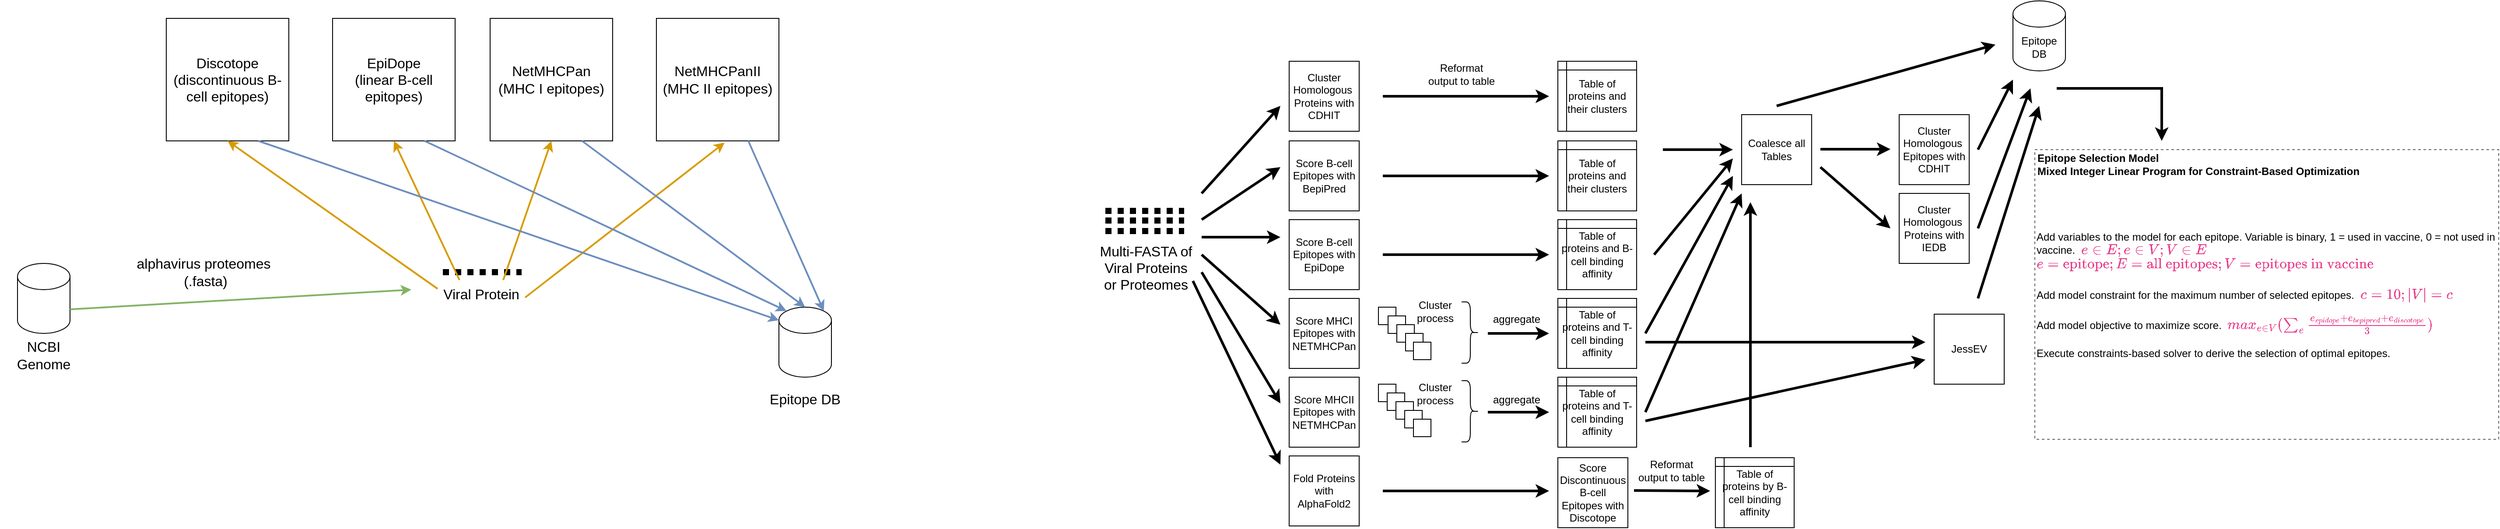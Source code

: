 <mxfile version="20.3.7" type="device"><diagram id="m3ReYj25WwglXKBBu0vJ" name="Page-1"><mxGraphModel dx="2164" dy="1023" grid="1" gridSize="10" guides="1" tooltips="1" connect="1" arrows="1" fold="1" page="1" pageScale="1" pageWidth="850" pageHeight="1100" math="1" shadow="0"><root><mxCell id="0"/><mxCell id="1" parent="0"/><mxCell id="ohq7_3i0Pk2bYMf_mqVB-1" value="" style="endArrow=none;dashed=1;html=1;dashPattern=1 1;strokeWidth=7;rounded=0;" parent="1" edge="1"><mxGeometry width="50" height="50" relative="1" as="geometry"><mxPoint x="566" y="380" as="sourcePoint"/><mxPoint x="656" y="380" as="targetPoint"/></mxGeometry></mxCell><mxCell id="ohq7_3i0Pk2bYMf_mqVB-3" value="&lt;font style=&quot;font-size: 16px;&quot;&gt;Viral Protein&lt;/font&gt;" style="text;whiteSpace=wrap;html=1;align=center;" parent="1" vertex="1"><mxGeometry x="560" y="389" width="100" height="40" as="geometry"/></mxCell><mxCell id="ohq7_3i0Pk2bYMf_mqVB-4" value="Discotope&lt;br&gt;(discontinuous B-cell epitopes)" style="whiteSpace=wrap;html=1;aspect=fixed;fontSize=16;" parent="1" vertex="1"><mxGeometry x="250" y="90" width="140" height="140" as="geometry"/></mxCell><mxCell id="ohq7_3i0Pk2bYMf_mqVB-5" value="EpiDope&lt;br&gt;(linear B-cell epitopes)" style="whiteSpace=wrap;html=1;aspect=fixed;fontSize=16;" parent="1" vertex="1"><mxGeometry x="440" y="90" width="140" height="140" as="geometry"/></mxCell><mxCell id="ohq7_3i0Pk2bYMf_mqVB-6" value="NetMHCPan&lt;br&gt;(MHC I epitopes)" style="whiteSpace=wrap;html=1;aspect=fixed;fontSize=16;" parent="1" vertex="1"><mxGeometry x="620" y="90" width="140" height="140" as="geometry"/></mxCell><mxCell id="ohq7_3i0Pk2bYMf_mqVB-7" value="NetMHCPanII&lt;br&gt;(MHC II epitopes)" style="whiteSpace=wrap;html=1;aspect=fixed;fontSize=16;" parent="1" vertex="1"><mxGeometry x="810" y="90" width="140" height="140" as="geometry"/></mxCell><mxCell id="ohq7_3i0Pk2bYMf_mqVB-8" value="" style="endArrow=classic;html=1;rounded=0;fontSize=16;strokeWidth=2;fillColor=#ffe6cc;strokeColor=#d79b00;entryX=0.5;entryY=1;entryDx=0;entryDy=0;exitX=0;exitY=0.25;exitDx=0;exitDy=0;" parent="1" source="ohq7_3i0Pk2bYMf_mqVB-3" target="ohq7_3i0Pk2bYMf_mqVB-4" edge="1"><mxGeometry width="50" height="50" relative="1" as="geometry"><mxPoint x="200" y="260" as="sourcePoint"/><mxPoint x="450" y="350" as="targetPoint"/></mxGeometry></mxCell><mxCell id="ohq7_3i0Pk2bYMf_mqVB-9" value="" style="endArrow=classic;html=1;rounded=0;fontSize=16;strokeWidth=2;fillColor=#ffe6cc;strokeColor=#d79b00;entryX=0.557;entryY=1.014;entryDx=0;entryDy=0;exitX=1;exitY=0.5;exitDx=0;exitDy=0;entryPerimeter=0;" parent="1" source="ohq7_3i0Pk2bYMf_mqVB-3" target="ohq7_3i0Pk2bYMf_mqVB-7" edge="1"><mxGeometry width="50" height="50" relative="1" as="geometry"><mxPoint x="570" y="409" as="sourcePoint"/><mxPoint x="330" y="240" as="targetPoint"/></mxGeometry></mxCell><mxCell id="ohq7_3i0Pk2bYMf_mqVB-10" value="" style="endArrow=classic;html=1;rounded=0;fontSize=16;strokeWidth=2;fillColor=#ffe6cc;strokeColor=#d79b00;entryX=0.5;entryY=1;entryDx=0;entryDy=0;exitX=0.25;exitY=0;exitDx=0;exitDy=0;" parent="1" source="ohq7_3i0Pk2bYMf_mqVB-3" target="ohq7_3i0Pk2bYMf_mqVB-5" edge="1"><mxGeometry width="50" height="50" relative="1" as="geometry"><mxPoint x="580" y="419" as="sourcePoint"/><mxPoint x="340" y="250" as="targetPoint"/></mxGeometry></mxCell><mxCell id="ohq7_3i0Pk2bYMf_mqVB-11" value="" style="endArrow=classic;html=1;rounded=0;fontSize=16;strokeWidth=2;fillColor=#ffe6cc;strokeColor=#d79b00;entryX=0.5;entryY=1;entryDx=0;entryDy=0;exitX=0.75;exitY=0;exitDx=0;exitDy=0;" parent="1" source="ohq7_3i0Pk2bYMf_mqVB-3" target="ohq7_3i0Pk2bYMf_mqVB-6" edge="1"><mxGeometry width="50" height="50" relative="1" as="geometry"><mxPoint x="590" y="429" as="sourcePoint"/><mxPoint x="350" y="260" as="targetPoint"/></mxGeometry></mxCell><mxCell id="ohq7_3i0Pk2bYMf_mqVB-14" value="" style="group" parent="1" vertex="1" connectable="0"><mxGeometry x="930" y="420" width="100" height="120" as="geometry"/></mxCell><mxCell id="ohq7_3i0Pk2bYMf_mqVB-12" value="" style="shape=cylinder3;whiteSpace=wrap;html=1;boundedLbl=1;backgroundOutline=1;size=15;fontSize=16;" parent="ohq7_3i0Pk2bYMf_mqVB-14" vertex="1"><mxGeometry x="20" width="60" height="80" as="geometry"/></mxCell><mxCell id="ohq7_3i0Pk2bYMf_mqVB-13" value="Epitope DB" style="text;html=1;strokeColor=none;fillColor=none;align=center;verticalAlign=middle;whiteSpace=wrap;rounded=0;fontSize=16;" parent="ohq7_3i0Pk2bYMf_mqVB-14" vertex="1"><mxGeometry y="90" width="100" height="30" as="geometry"/></mxCell><mxCell id="ohq7_3i0Pk2bYMf_mqVB-15" value="" style="endArrow=classic;html=1;rounded=0;fontSize=16;strokeWidth=2;fillColor=#dae8fc;strokeColor=#6c8ebf;entryX=0.855;entryY=0;entryDx=0;entryDy=4.35;exitX=0.75;exitY=1;exitDx=0;exitDy=0;entryPerimeter=0;" parent="1" source="ohq7_3i0Pk2bYMf_mqVB-7" target="ohq7_3i0Pk2bYMf_mqVB-12" edge="1"><mxGeometry width="50" height="50" relative="1" as="geometry"><mxPoint x="670" y="419" as="sourcePoint"/><mxPoint x="897.98" y="241.96" as="targetPoint"/></mxGeometry></mxCell><mxCell id="ohq7_3i0Pk2bYMf_mqVB-16" value="" style="endArrow=classic;html=1;rounded=0;fontSize=16;strokeWidth=2;fillColor=#dae8fc;strokeColor=#6c8ebf;entryX=0.5;entryY=0;entryDx=0;entryDy=0;exitX=0.75;exitY=1;exitDx=0;exitDy=0;entryPerimeter=0;" parent="1" source="ohq7_3i0Pk2bYMf_mqVB-6" target="ohq7_3i0Pk2bYMf_mqVB-12" edge="1"><mxGeometry width="50" height="50" relative="1" as="geometry"><mxPoint x="925" y="240" as="sourcePoint"/><mxPoint x="960" y="457.5" as="targetPoint"/></mxGeometry></mxCell><mxCell id="ohq7_3i0Pk2bYMf_mqVB-17" value="" style="endArrow=classic;html=1;rounded=0;fontSize=16;strokeWidth=2;fillColor=#dae8fc;strokeColor=#6c8ebf;entryX=0.145;entryY=0;entryDx=0;entryDy=4.35;exitX=0.75;exitY=1;exitDx=0;exitDy=0;entryPerimeter=0;" parent="1" source="ohq7_3i0Pk2bYMf_mqVB-5" target="ohq7_3i0Pk2bYMf_mqVB-12" edge="1"><mxGeometry width="50" height="50" relative="1" as="geometry"><mxPoint x="735" y="240" as="sourcePoint"/><mxPoint x="990" y="430" as="targetPoint"/></mxGeometry></mxCell><mxCell id="ohq7_3i0Pk2bYMf_mqVB-18" value="" style="endArrow=classic;html=1;rounded=0;fontSize=16;strokeWidth=2;fillColor=#dae8fc;strokeColor=#6c8ebf;entryX=0;entryY=0;entryDx=0;entryDy=15;exitX=0.75;exitY=1;exitDx=0;exitDy=0;entryPerimeter=0;" parent="1" source="ohq7_3i0Pk2bYMf_mqVB-4" target="ohq7_3i0Pk2bYMf_mqVB-12" edge="1"><mxGeometry width="50" height="50" relative="1" as="geometry"><mxPoint x="745" y="250" as="sourcePoint"/><mxPoint x="1000" y="440" as="targetPoint"/></mxGeometry></mxCell><mxCell id="ohq7_3i0Pk2bYMf_mqVB-20" value="" style="group" parent="1" vertex="1" connectable="0"><mxGeometry x="60" y="370" width="100" height="120" as="geometry"/></mxCell><mxCell id="ohq7_3i0Pk2bYMf_mqVB-21" value="" style="shape=cylinder3;whiteSpace=wrap;html=1;boundedLbl=1;backgroundOutline=1;size=15;fontSize=16;" parent="ohq7_3i0Pk2bYMf_mqVB-20" vertex="1"><mxGeometry x="20" width="60" height="80" as="geometry"/></mxCell><mxCell id="ohq7_3i0Pk2bYMf_mqVB-22" value="NCBI Genome" style="text;html=1;strokeColor=none;fillColor=none;align=center;verticalAlign=middle;whiteSpace=wrap;rounded=0;fontSize=16;" parent="ohq7_3i0Pk2bYMf_mqVB-20" vertex="1"><mxGeometry y="90" width="100" height="30" as="geometry"/></mxCell><mxCell id="ohq7_3i0Pk2bYMf_mqVB-23" value="" style="endArrow=classic;html=1;rounded=0;fontSize=16;strokeWidth=2;fillColor=#d5e8d4;strokeColor=#82b366;exitX=1;exitY=0;exitDx=0;exitDy=52.5;exitPerimeter=0;" parent="1" source="ohq7_3i0Pk2bYMf_mqVB-21" edge="1"><mxGeometry width="50" height="50" relative="1" as="geometry"><mxPoint x="570" y="409" as="sourcePoint"/><mxPoint x="530" y="400" as="targetPoint"/></mxGeometry></mxCell><mxCell id="ohq7_3i0Pk2bYMf_mqVB-24" value="alphavirus proteomes&amp;nbsp;&lt;br&gt;(.fasta)" style="text;html=1;strokeColor=none;fillColor=none;align=center;verticalAlign=middle;whiteSpace=wrap;rounded=0;fontSize=16;" parent="1" vertex="1"><mxGeometry x="210" y="360" width="170" height="40" as="geometry"/></mxCell><mxCell id="u0Q38jiCl86wMqjWvjI0-1" value="" style="endArrow=none;dashed=1;html=1;dashPattern=1 1;strokeWidth=7;rounded=0;" parent="1" edge="1"><mxGeometry width="50" height="50" relative="1" as="geometry"><mxPoint x="1323" y="310" as="sourcePoint"/><mxPoint x="1413" y="310" as="targetPoint"/></mxGeometry></mxCell><mxCell id="u0Q38jiCl86wMqjWvjI0-2" value="" style="endArrow=none;dashed=1;html=1;dashPattern=1 1;strokeWidth=7;rounded=0;" parent="1" edge="1"><mxGeometry width="50" height="50" relative="1" as="geometry"><mxPoint x="1323" y="321" as="sourcePoint"/><mxPoint x="1413" y="321" as="targetPoint"/></mxGeometry></mxCell><mxCell id="u0Q38jiCl86wMqjWvjI0-3" value="" style="endArrow=none;dashed=1;html=1;dashPattern=1 1;strokeWidth=7;rounded=0;" parent="1" edge="1"><mxGeometry width="50" height="50" relative="1" as="geometry"><mxPoint x="1323" y="333" as="sourcePoint"/><mxPoint x="1413" y="333" as="targetPoint"/></mxGeometry></mxCell><mxCell id="u0Q38jiCl86wMqjWvjI0-4" value="&lt;font style=&quot;font-size: 16px;&quot;&gt;Multi-FASTA of&lt;br&gt;Viral Proteins or Proteomes&lt;/font&gt;" style="text;whiteSpace=wrap;html=1;align=center;" parent="1" vertex="1"><mxGeometry x="1315" y="340" width="109" height="40" as="geometry"/></mxCell><mxCell id="u0Q38jiCl86wMqjWvjI0-5" value="" style="endArrow=classic;html=1;rounded=0;strokeWidth=3;" parent="1" edge="1"><mxGeometry width="50" height="50" relative="1" as="geometry"><mxPoint x="1433" y="320" as="sourcePoint"/><mxPoint x="1523" y="260" as="targetPoint"/></mxGeometry></mxCell><mxCell id="u0Q38jiCl86wMqjWvjI0-6" value="Cluster Homologous&amp;nbsp; Proteins with CDHIT" style="whiteSpace=wrap;html=1;aspect=fixed;" parent="1" vertex="1"><mxGeometry x="1533" y="139" width="80" height="80" as="geometry"/></mxCell><mxCell id="u0Q38jiCl86wMqjWvjI0-7" value="" style="endArrow=classic;html=1;rounded=0;strokeWidth=3;" parent="1" edge="1"><mxGeometry width="50" height="50" relative="1" as="geometry"><mxPoint x="1640" y="179" as="sourcePoint"/><mxPoint x="1830" y="179" as="targetPoint"/></mxGeometry></mxCell><mxCell id="u0Q38jiCl86wMqjWvjI0-9" value="Table of proteins and their clusters" style="shape=internalStorage;whiteSpace=wrap;html=1;backgroundOutline=1;dx=10;dy=10;" parent="1" vertex="1"><mxGeometry x="1840" y="139" width="90" height="80" as="geometry"/></mxCell><mxCell id="u0Q38jiCl86wMqjWvjI0-10" value="" style="endArrow=classic;html=1;rounded=0;strokeWidth=3;" parent="1" edge="1"><mxGeometry width="50" height="50" relative="1" as="geometry"><mxPoint x="1433" y="340" as="sourcePoint"/><mxPoint x="1523" y="340" as="targetPoint"/></mxGeometry></mxCell><mxCell id="u0Q38jiCl86wMqjWvjI0-11" value="Score B-cell Epitopes with EpiDope" style="whiteSpace=wrap;html=1;aspect=fixed;" parent="1" vertex="1"><mxGeometry x="1533" y="320" width="80" height="80" as="geometry"/></mxCell><mxCell id="u0Q38jiCl86wMqjWvjI0-12" value="Score MHCI Epitopes with NETMHCPan" style="whiteSpace=wrap;html=1;aspect=fixed;" parent="1" vertex="1"><mxGeometry x="1533" y="410" width="80" height="80" as="geometry"/></mxCell><mxCell id="u0Q38jiCl86wMqjWvjI0-13" value="" style="endArrow=classic;html=1;rounded=0;strokeWidth=3;" parent="1" edge="1"><mxGeometry width="50" height="50" relative="1" as="geometry"><mxPoint x="1433" y="360" as="sourcePoint"/><mxPoint x="1523" y="440" as="targetPoint"/></mxGeometry></mxCell><mxCell id="u0Q38jiCl86wMqjWvjI0-14" value="" style="endArrow=classic;html=1;rounded=0;strokeWidth=3;" parent="1" edge="1"><mxGeometry width="50" height="50" relative="1" as="geometry"><mxPoint x="1640" y="360" as="sourcePoint"/><mxPoint x="1830" y="360" as="targetPoint"/></mxGeometry></mxCell><mxCell id="u0Q38jiCl86wMqjWvjI0-15" value="Table of proteins and B-cell binding affinity" style="shape=internalStorage;whiteSpace=wrap;html=1;backgroundOutline=1;dx=10;dy=10;" parent="1" vertex="1"><mxGeometry x="1840" y="320" width="90" height="80" as="geometry"/></mxCell><mxCell id="u0Q38jiCl86wMqjWvjI0-16" value="" style="endArrow=classic;html=1;rounded=0;strokeWidth=3;" parent="1" edge="1"><mxGeometry width="50" height="50" relative="1" as="geometry"><mxPoint x="1760" y="450" as="sourcePoint"/><mxPoint x="1830" y="450" as="targetPoint"/></mxGeometry></mxCell><mxCell id="u0Q38jiCl86wMqjWvjI0-17" value="Table of proteins and T-cell binding affinity" style="shape=internalStorage;whiteSpace=wrap;html=1;backgroundOutline=1;dx=10;dy=10;" parent="1" vertex="1"><mxGeometry x="1840" y="410" width="90" height="80" as="geometry"/></mxCell><mxCell id="u0Q38jiCl86wMqjWvjI0-18" value="Fold Proteins with AlphaFold2" style="whiteSpace=wrap;html=1;aspect=fixed;strokeColor=#000000;" parent="1" vertex="1"><mxGeometry x="1533" y="590" width="80" height="80" as="geometry"/></mxCell><mxCell id="u0Q38jiCl86wMqjWvjI0-19" value="" style="endArrow=classic;html=1;rounded=0;strokeWidth=3;strokeColor=#000000;" parent="1" edge="1"><mxGeometry width="50" height="50" relative="1" as="geometry"><mxPoint x="1640" y="630" as="sourcePoint"/><mxPoint x="1830" y="630" as="targetPoint"/></mxGeometry></mxCell><mxCell id="u0Q38jiCl86wMqjWvjI0-22" value="" style="endArrow=classic;html=1;rounded=0;strokeColor=#000000;strokeWidth=3;" parent="1" edge="1"><mxGeometry width="50" height="50" relative="1" as="geometry"><mxPoint x="1960" y="240" as="sourcePoint"/><mxPoint x="2040" y="240" as="targetPoint"/></mxGeometry></mxCell><mxCell id="u0Q38jiCl86wMqjWvjI0-24" value="" style="endArrow=classic;html=1;rounded=0;strokeColor=#000000;strokeWidth=3;" parent="1" edge="1"><mxGeometry width="50" height="50" relative="1" as="geometry"><mxPoint x="1950" y="360" as="sourcePoint"/><mxPoint x="2040" y="250" as="targetPoint"/></mxGeometry></mxCell><mxCell id="u0Q38jiCl86wMqjWvjI0-25" value="" style="endArrow=classic;html=1;rounded=0;strokeColor=#000000;strokeWidth=3;" parent="1" edge="1"><mxGeometry width="50" height="50" relative="1" as="geometry"><mxPoint x="1940" y="450" as="sourcePoint"/><mxPoint x="2040" y="270" as="targetPoint"/></mxGeometry></mxCell><mxCell id="u0Q38jiCl86wMqjWvjI0-33" value="Score MHCII Epitopes with NETMHCPan" style="whiteSpace=wrap;html=1;aspect=fixed;" parent="1" vertex="1"><mxGeometry x="1533" y="500" width="80" height="80" as="geometry"/></mxCell><mxCell id="u0Q38jiCl86wMqjWvjI0-34" value="" style="endArrow=classic;html=1;rounded=0;strokeWidth=3;" parent="1" edge="1"><mxGeometry width="50" height="50" relative="1" as="geometry"><mxPoint x="1760" y="540" as="sourcePoint"/><mxPoint x="1830" y="540" as="targetPoint"/></mxGeometry></mxCell><mxCell id="u0Q38jiCl86wMqjWvjI0-35" value="Table of proteins and T-cell binding affinity" style="shape=internalStorage;whiteSpace=wrap;html=1;backgroundOutline=1;dx=10;dy=10;" parent="1" vertex="1"><mxGeometry x="1840" y="500" width="90" height="80" as="geometry"/></mxCell><mxCell id="u0Q38jiCl86wMqjWvjI0-36" value="" style="endArrow=classic;html=1;rounded=0;strokeWidth=3;" parent="1" edge="1"><mxGeometry width="50" height="50" relative="1" as="geometry"><mxPoint x="1433" y="380" as="sourcePoint"/><mxPoint x="1523" y="530" as="targetPoint"/></mxGeometry></mxCell><mxCell id="u0Q38jiCl86wMqjWvjI0-37" value="" style="endArrow=classic;html=1;rounded=0;strokeWidth=3;" parent="1" edge="1"><mxGeometry width="50" height="50" relative="1" as="geometry"><mxPoint x="1940" y="540" as="sourcePoint"/><mxPoint x="2050" y="290" as="targetPoint"/></mxGeometry></mxCell><mxCell id="QwiavxGja0DtfgMz0l-t-1" value="Reformat output to table" style="text;html=1;strokeColor=none;fillColor=none;align=center;verticalAlign=middle;whiteSpace=wrap;rounded=0;" parent="1" vertex="1"><mxGeometry x="1690" y="139" width="80" height="30" as="geometry"/></mxCell><mxCell id="QwiavxGja0DtfgMz0l-t-2" value="Score B-cell Epitopes with BepiPred" style="whiteSpace=wrap;html=1;aspect=fixed;" parent="1" vertex="1"><mxGeometry x="1533" y="230" width="80" height="80" as="geometry"/></mxCell><mxCell id="QwiavxGja0DtfgMz0l-t-3" value="" style="endArrow=classic;html=1;rounded=0;strokeWidth=3;" parent="1" edge="1"><mxGeometry width="50" height="50" relative="1" as="geometry"><mxPoint x="1640" y="270" as="sourcePoint"/><mxPoint x="1830" y="270" as="targetPoint"/></mxGeometry></mxCell><mxCell id="QwiavxGja0DtfgMz0l-t-4" value="Table of proteins and their clusters" style="shape=internalStorage;whiteSpace=wrap;html=1;backgroundOutline=1;dx=10;dy=10;" parent="1" vertex="1"><mxGeometry x="1840" y="230" width="90" height="80" as="geometry"/></mxCell><mxCell id="QwiavxGja0DtfgMz0l-t-6" value="" style="endArrow=classic;html=1;rounded=0;strokeWidth=3;" parent="1" edge="1"><mxGeometry width="50" height="50" relative="1" as="geometry"><mxPoint x="1433" y="290" as="sourcePoint"/><mxPoint x="1523" y="190" as="targetPoint"/></mxGeometry></mxCell><mxCell id="QwiavxGja0DtfgMz0l-t-7" value="" style="endArrow=classic;html=1;rounded=0;strokeWidth=3;" parent="1" edge="1"><mxGeometry width="50" height="50" relative="1" as="geometry"><mxPoint x="1423" y="390" as="sourcePoint"/><mxPoint x="1523" y="600" as="targetPoint"/></mxGeometry></mxCell><mxCell id="QwiavxGja0DtfgMz0l-t-8" value="Table of proteins by B-cell binding affinity" style="shape=internalStorage;whiteSpace=wrap;html=1;backgroundOutline=1;dx=10;dy=10;strokeColor=#000000;" parent="1" vertex="1"><mxGeometry x="2020" y="592" width="90" height="80" as="geometry"/></mxCell><mxCell id="QwiavxGja0DtfgMz0l-t-9" value="Score Discontinuous B-cell Epitopes with Discotope" style="whiteSpace=wrap;html=1;aspect=fixed;strokeColor=#000000;" parent="1" vertex="1"><mxGeometry x="1840" y="592" width="80" height="80" as="geometry"/></mxCell><mxCell id="QwiavxGja0DtfgMz0l-t-10" value="" style="endArrow=classic;html=1;rounded=0;strokeWidth=3;strokeColor=#000000;" parent="1" edge="1"><mxGeometry width="50" height="50" relative="1" as="geometry"><mxPoint x="1927" y="629.52" as="sourcePoint"/><mxPoint x="2014" y="630" as="targetPoint"/></mxGeometry></mxCell><mxCell id="QwiavxGja0DtfgMz0l-t-13" value="Reformat output to table" style="text;html=1;strokeColor=none;fillColor=none;align=center;verticalAlign=middle;whiteSpace=wrap;rounded=0;" parent="1" vertex="1"><mxGeometry x="1930" y="592" width="80" height="30" as="geometry"/></mxCell><mxCell id="QwiavxGja0DtfgMz0l-t-14" value="" style="endArrow=classic;html=1;rounded=0;strokeWidth=3;" parent="1" edge="1"><mxGeometry width="50" height="50" relative="1" as="geometry"><mxPoint x="2060" y="580" as="sourcePoint"/><mxPoint x="2060" y="300" as="targetPoint"/></mxGeometry></mxCell><mxCell id="QwiavxGja0DtfgMz0l-t-15" value="Cluster Homologous&amp;nbsp; Epitopes with CDHIT" style="whiteSpace=wrap;html=1;aspect=fixed;" parent="1" vertex="1"><mxGeometry x="2230" y="200" width="80" height="80" as="geometry"/></mxCell><mxCell id="QwiavxGja0DtfgMz0l-t-17" value="Coalesce all Tables" style="whiteSpace=wrap;html=1;aspect=fixed;" parent="1" vertex="1"><mxGeometry x="2050" y="200" width="80" height="80" as="geometry"/></mxCell><mxCell id="QwiavxGja0DtfgMz0l-t-18" value="" style="endArrow=classic;html=1;rounded=0;strokeColor=#000000;strokeWidth=3;" parent="1" edge="1"><mxGeometry width="50" height="50" relative="1" as="geometry"><mxPoint x="2140" y="239.52" as="sourcePoint"/><mxPoint x="2220" y="239.52" as="targetPoint"/></mxGeometry></mxCell><mxCell id="QwiavxGja0DtfgMz0l-t-19" value="Cluster Homologous&amp;nbsp; Proteins with IEDB" style="whiteSpace=wrap;html=1;aspect=fixed;" parent="1" vertex="1"><mxGeometry x="2230" y="290" width="80" height="80" as="geometry"/></mxCell><mxCell id="QwiavxGja0DtfgMz0l-t-20" value="" style="endArrow=classic;html=1;rounded=0;strokeColor=#000000;strokeWidth=3;" parent="1" edge="1"><mxGeometry width="50" height="50" relative="1" as="geometry"><mxPoint x="2140" y="260" as="sourcePoint"/><mxPoint x="2220" y="330" as="targetPoint"/></mxGeometry></mxCell><mxCell id="QwiavxGja0DtfgMz0l-t-21" value="Epitope DB" style="shape=cylinder3;whiteSpace=wrap;html=1;boundedLbl=1;backgroundOutline=1;size=15;strokeColor=#000000;" parent="1" vertex="1"><mxGeometry x="2360" y="70" width="60" height="80" as="geometry"/></mxCell><mxCell id="QwiavxGja0DtfgMz0l-t-22" value="" style="endArrow=classic;html=1;rounded=0;strokeColor=#000000;strokeWidth=3;" parent="1" edge="1"><mxGeometry width="50" height="50" relative="1" as="geometry"><mxPoint x="2090" y="190" as="sourcePoint"/><mxPoint x="2340" y="120" as="targetPoint"/></mxGeometry></mxCell><mxCell id="QwiavxGja0DtfgMz0l-t-23" value="" style="endArrow=classic;html=1;rounded=0;strokeColor=#000000;strokeWidth=3;" parent="1" edge="1"><mxGeometry width="50" height="50" relative="1" as="geometry"><mxPoint x="2320" y="240" as="sourcePoint"/><mxPoint x="2360" y="160" as="targetPoint"/></mxGeometry></mxCell><mxCell id="QwiavxGja0DtfgMz0l-t-24" value="" style="endArrow=classic;html=1;rounded=0;strokeColor=#000000;strokeWidth=3;" parent="1" edge="1"><mxGeometry width="50" height="50" relative="1" as="geometry"><mxPoint x="2320" y="330" as="sourcePoint"/><mxPoint x="2380" y="170" as="targetPoint"/></mxGeometry></mxCell><mxCell id="QwiavxGja0DtfgMz0l-t-25" value="" style="endArrow=classic;html=1;rounded=0;strokeColor=#000000;strokeWidth=3;" parent="1" edge="1"><mxGeometry width="50" height="50" relative="1" as="geometry"><mxPoint x="2410" y="170" as="sourcePoint"/><mxPoint x="2530" y="230" as="targetPoint"/><Array as="points"><mxPoint x="2530" y="170"/></Array></mxGeometry></mxCell><mxCell id="P1MxzuT0Eio8XQVhtDc_-11" value="" style="group" vertex="1" connectable="0" parent="1"><mxGeometry x="1635" y="420" width="60" height="60" as="geometry"/></mxCell><mxCell id="P1MxzuT0Eio8XQVhtDc_-5" value="" style="whiteSpace=wrap;html=1;aspect=fixed;" vertex="1" parent="P1MxzuT0Eio8XQVhtDc_-11"><mxGeometry width="20" height="20" as="geometry"/></mxCell><mxCell id="P1MxzuT0Eio8XQVhtDc_-6" value="" style="whiteSpace=wrap;html=1;aspect=fixed;" vertex="1" parent="P1MxzuT0Eio8XQVhtDc_-11"><mxGeometry x="11" y="10" width="20" height="20" as="geometry"/></mxCell><mxCell id="P1MxzuT0Eio8XQVhtDc_-7" value="" style="whiteSpace=wrap;html=1;aspect=fixed;" vertex="1" parent="P1MxzuT0Eio8XQVhtDc_-11"><mxGeometry x="21" y="20" width="20" height="20" as="geometry"/></mxCell><mxCell id="P1MxzuT0Eio8XQVhtDc_-8" value="" style="whiteSpace=wrap;html=1;aspect=fixed;" vertex="1" parent="P1MxzuT0Eio8XQVhtDc_-11"><mxGeometry x="31" y="30" width="20" height="20" as="geometry"/></mxCell><mxCell id="P1MxzuT0Eio8XQVhtDc_-9" value="" style="whiteSpace=wrap;html=1;aspect=fixed;" vertex="1" parent="P1MxzuT0Eio8XQVhtDc_-11"><mxGeometry x="40" y="40" width="20" height="20" as="geometry"/></mxCell><mxCell id="P1MxzuT0Eio8XQVhtDc_-12" value="" style="group" vertex="1" connectable="0" parent="1"><mxGeometry x="1635" y="508" width="60" height="60" as="geometry"/></mxCell><mxCell id="P1MxzuT0Eio8XQVhtDc_-13" value="" style="whiteSpace=wrap;html=1;aspect=fixed;" vertex="1" parent="P1MxzuT0Eio8XQVhtDc_-12"><mxGeometry width="20" height="20" as="geometry"/></mxCell><mxCell id="P1MxzuT0Eio8XQVhtDc_-14" value="" style="whiteSpace=wrap;html=1;aspect=fixed;" vertex="1" parent="P1MxzuT0Eio8XQVhtDc_-12"><mxGeometry x="10" y="10" width="20" height="20" as="geometry"/></mxCell><mxCell id="P1MxzuT0Eio8XQVhtDc_-15" value="" style="whiteSpace=wrap;html=1;aspect=fixed;" vertex="1" parent="P1MxzuT0Eio8XQVhtDc_-12"><mxGeometry x="20" y="20" width="20" height="20" as="geometry"/></mxCell><mxCell id="P1MxzuT0Eio8XQVhtDc_-16" value="" style="whiteSpace=wrap;html=1;aspect=fixed;" vertex="1" parent="P1MxzuT0Eio8XQVhtDc_-12"><mxGeometry x="30" y="30" width="20" height="20" as="geometry"/></mxCell><mxCell id="P1MxzuT0Eio8XQVhtDc_-17" value="" style="whiteSpace=wrap;html=1;aspect=fixed;" vertex="1" parent="P1MxzuT0Eio8XQVhtDc_-12"><mxGeometry x="40" y="40" width="20" height="20" as="geometry"/></mxCell><mxCell id="P1MxzuT0Eio8XQVhtDc_-18" value="Cluster process" style="text;html=1;strokeColor=none;fillColor=none;align=center;verticalAlign=middle;whiteSpace=wrap;rounded=0;" vertex="1" parent="1"><mxGeometry x="1670" y="410" width="60" height="30" as="geometry"/></mxCell><mxCell id="P1MxzuT0Eio8XQVhtDc_-19" value="Cluster process" style="text;html=1;strokeColor=none;fillColor=none;align=center;verticalAlign=middle;whiteSpace=wrap;rounded=0;" vertex="1" parent="1"><mxGeometry x="1670" y="504" width="60" height="30" as="geometry"/></mxCell><mxCell id="P1MxzuT0Eio8XQVhtDc_-20" value="" style="shape=curlyBracket;whiteSpace=wrap;html=1;rounded=1;flipH=1;" vertex="1" parent="1"><mxGeometry x="1730" y="414" width="20" height="70" as="geometry"/></mxCell><mxCell id="P1MxzuT0Eio8XQVhtDc_-21" value="" style="shape=curlyBracket;whiteSpace=wrap;html=1;rounded=1;flipH=1;" vertex="1" parent="1"><mxGeometry x="1730" y="504" width="20" height="70" as="geometry"/></mxCell><mxCell id="P1MxzuT0Eio8XQVhtDc_-22" value="aggregate" style="text;html=1;strokeColor=none;fillColor=none;align=center;verticalAlign=middle;whiteSpace=wrap;rounded=0;" vertex="1" parent="1"><mxGeometry x="1763" y="419" width="60" height="30" as="geometry"/></mxCell><mxCell id="P1MxzuT0Eio8XQVhtDc_-23" value="aggregate" style="text;html=1;strokeColor=none;fillColor=none;align=center;verticalAlign=middle;whiteSpace=wrap;rounded=0;" vertex="1" parent="1"><mxGeometry x="1763" y="511" width="60" height="30" as="geometry"/></mxCell><mxCell id="P1MxzuT0Eio8XQVhtDc_-24" value="" style="group" vertex="1" connectable="0" parent="1"><mxGeometry x="2385" y="240" width="530" height="331" as="geometry"/></mxCell><mxCell id="u0Q38jiCl86wMqjWvjI0-40" value="&lt;div style=&quot;&quot;&gt;&lt;/div&gt;Add variables to the model for each epitope. Variable is binary, 1 = used in vaccine, 0 = not used in vaccine.&amp;nbsp;&amp;nbsp;&lt;span style=&quot;color: rgb(232, 62, 140); font-family: SFMono-Regular, Menlo, Monaco, Consolas, &amp;quot;Liberation Mono&amp;quot;, &amp;quot;Courier New&amp;quot;, monospace; font-size: 14px; background-color: rgb(255, 255, 255);&quot;&gt;\(e \in E ; e \in V ; V \in E \) &lt;br&gt;\(e = \text{epitope} ; E = \text{all epitopes} ; V = \text{epitopes in vaccine}\)&lt;/span&gt;&lt;br&gt;&lt;span style=&quot;color: rgb(232, 62, 140); font-family: SFMono-Regular, Menlo, Monaco, Consolas, &amp;quot;Liberation Mono&amp;quot;, &amp;quot;Courier New&amp;quot;, monospace; font-size: 14px; background-color: rgb(255, 255, 255);&quot;&gt;&lt;br&gt;&lt;/span&gt;Add model constraint for the maximum number of selected epitopes.&amp;nbsp;&amp;nbsp;&lt;span style=&quot;color: rgb(232, 62, 140); font-family: SFMono-Regular, Menlo, Monaco, Consolas, &amp;quot;Liberation Mono&amp;quot;, &amp;quot;Courier New&amp;quot;, monospace; font-size: 14px; background-color: rgb(255, 255, 255);&quot;&gt;\(c = 10 ; |V| = c\)&lt;/span&gt;&lt;span style=&quot;color: rgb(232, 62, 140); font-family: SFMono-Regular, Menlo, Monaco, Consolas, &amp;quot;Liberation Mono&amp;quot;, &amp;quot;Courier New&amp;quot;, monospace; font-size: 14px; background-color: rgb(255, 255, 255);&quot;&gt;&lt;br&gt;&lt;/span&gt;&lt;br&gt;Add model objective to maximize score.&amp;nbsp;&amp;nbsp;&lt;span style=&quot;color: rgb(232, 62, 140); font-family: SFMono-Regular, Menlo, Monaco, Consolas, &amp;quot;Liberation Mono&amp;quot;, &amp;quot;Courier New&amp;quot;, monospace; font-size: 14px; background-color: rgb(255, 255, 255);&quot;&gt;\( max_{e \in V} ( \sum_{e} \frac{e_{epidope} + e_{bepipred} + e_{discotope}}{3} ) \)&lt;/span&gt;&lt;br&gt;&lt;br&gt;Execute constraints-based solver to derive the selection of optimal epitopes." style="rounded=0;whiteSpace=wrap;html=1;dashed=1;strokeColor=#666666;align=left;" parent="P1MxzuT0Eio8XQVhtDc_-24" vertex="1"><mxGeometry width="530" height="331" as="geometry"/></mxCell><mxCell id="QwiavxGja0DtfgMz0l-t-26" value="&lt;b&gt;Epitope Selection Model&lt;br&gt;Mixed Integer Linear Program for Constraint-Based Optimization&lt;br&gt;&lt;/b&gt;" style="text;html=1;strokeColor=none;fillColor=none;align=left;verticalAlign=middle;whiteSpace=wrap;rounded=0;" parent="P1MxzuT0Eio8XQVhtDc_-24" vertex="1"><mxGeometry x="1" y="2" width="480" height="30" as="geometry"/></mxCell><mxCell id="P1MxzuT0Eio8XQVhtDc_-25" value="" style="endArrow=classic;html=1;rounded=0;strokeColor=#000000;strokeWidth=3;" edge="1" parent="1"><mxGeometry width="50" height="50" relative="1" as="geometry"><mxPoint x="1940" y="460" as="sourcePoint"/><mxPoint x="2260" y="460" as="targetPoint"/></mxGeometry></mxCell><mxCell id="P1MxzuT0Eio8XQVhtDc_-26" value="" style="endArrow=classic;html=1;rounded=0;strokeColor=#000000;strokeWidth=3;" edge="1" parent="1"><mxGeometry width="50" height="50" relative="1" as="geometry"><mxPoint x="1940" y="550" as="sourcePoint"/><mxPoint x="2260" y="480" as="targetPoint"/></mxGeometry></mxCell><mxCell id="P1MxzuT0Eio8XQVhtDc_-27" value="JessEV" style="whiteSpace=wrap;html=1;aspect=fixed;" vertex="1" parent="1"><mxGeometry x="2270" y="428" width="80" height="80" as="geometry"/></mxCell><mxCell id="P1MxzuT0Eio8XQVhtDc_-29" value="" style="endArrow=classic;html=1;rounded=0;strokeColor=#000000;strokeWidth=3;" edge="1" parent="1"><mxGeometry width="50" height="50" relative="1" as="geometry"><mxPoint x="2320" y="410" as="sourcePoint"/><mxPoint x="2390" y="190" as="targetPoint"/></mxGeometry></mxCell></root></mxGraphModel></diagram></mxfile>
